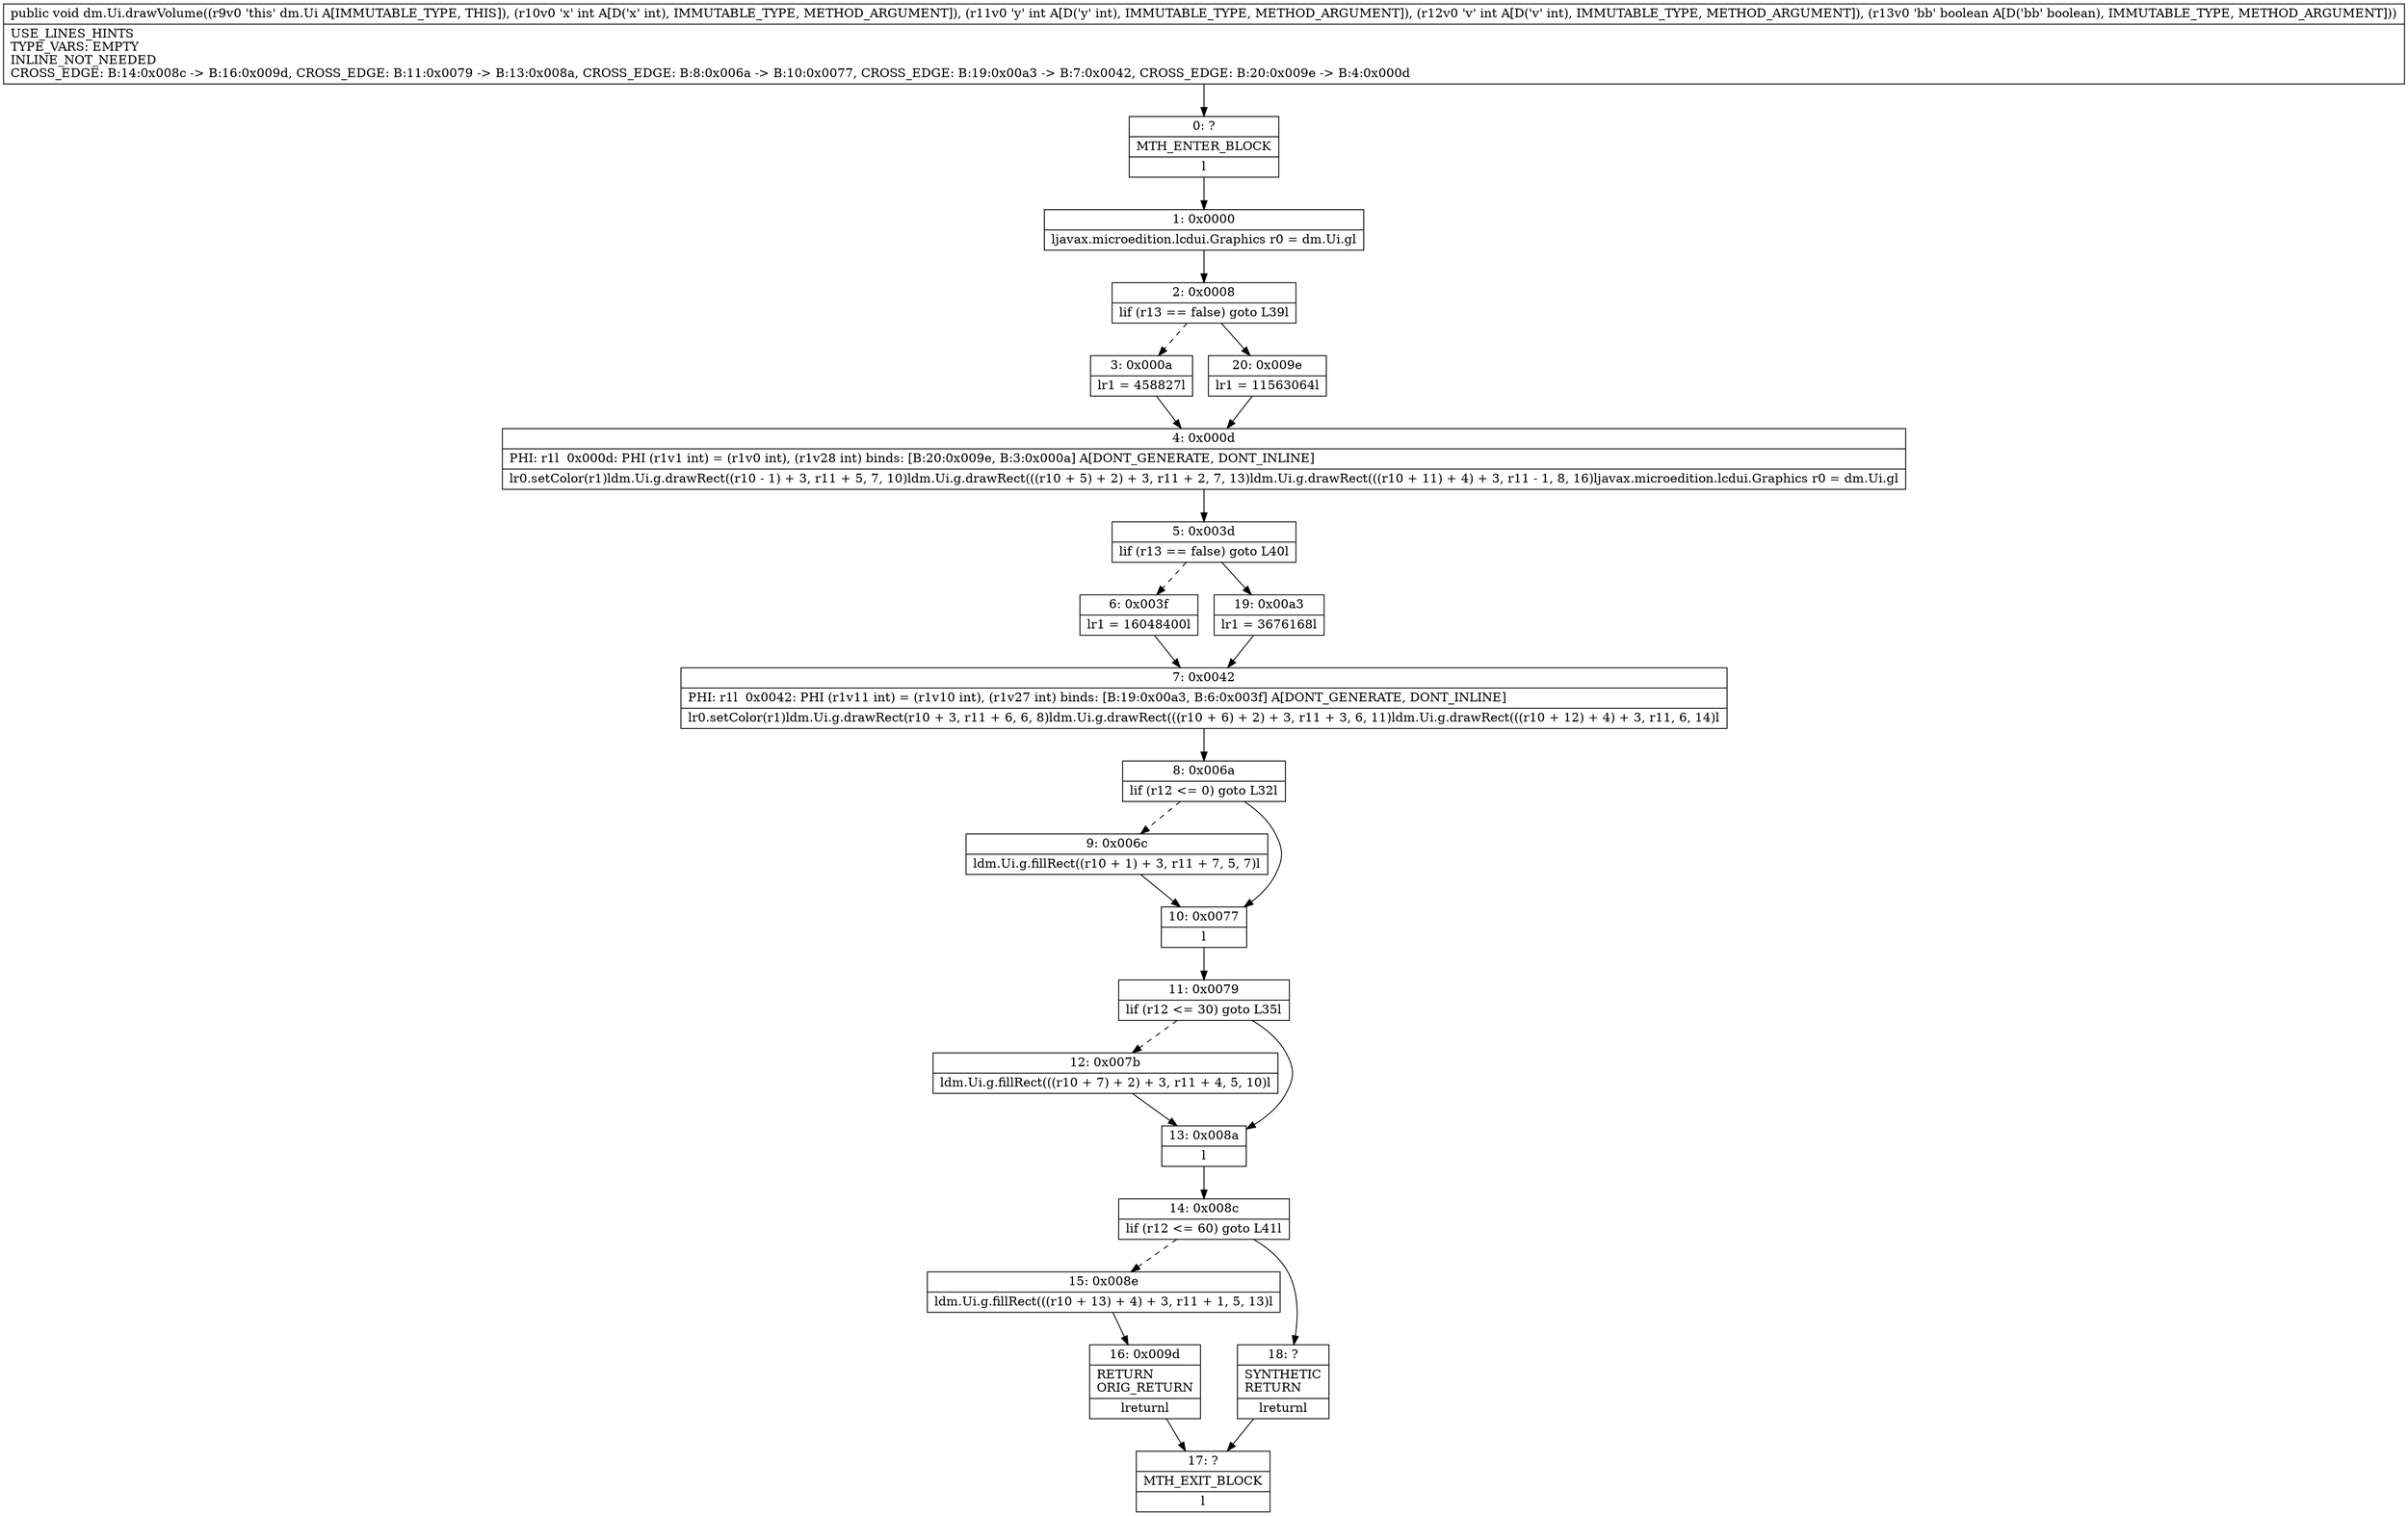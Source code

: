 digraph "CFG fordm.Ui.drawVolume(IIIZ)V" {
Node_0 [shape=record,label="{0\:\ ?|MTH_ENTER_BLOCK\l|l}"];
Node_1 [shape=record,label="{1\:\ 0x0000|ljavax.microedition.lcdui.Graphics r0 = dm.Ui.gl}"];
Node_2 [shape=record,label="{2\:\ 0x0008|lif (r13 == false) goto L39l}"];
Node_3 [shape=record,label="{3\:\ 0x000a|lr1 = 458827l}"];
Node_4 [shape=record,label="{4\:\ 0x000d|PHI: r1l  0x000d: PHI (r1v1 int) = (r1v0 int), (r1v28 int) binds: [B:20:0x009e, B:3:0x000a] A[DONT_GENERATE, DONT_INLINE]\l|lr0.setColor(r1)ldm.Ui.g.drawRect((r10 \- 1) + 3, r11 + 5, 7, 10)ldm.Ui.g.drawRect(((r10 + 5) + 2) + 3, r11 + 2, 7, 13)ldm.Ui.g.drawRect(((r10 + 11) + 4) + 3, r11 \- 1, 8, 16)ljavax.microedition.lcdui.Graphics r0 = dm.Ui.gl}"];
Node_5 [shape=record,label="{5\:\ 0x003d|lif (r13 == false) goto L40l}"];
Node_6 [shape=record,label="{6\:\ 0x003f|lr1 = 16048400l}"];
Node_7 [shape=record,label="{7\:\ 0x0042|PHI: r1l  0x0042: PHI (r1v11 int) = (r1v10 int), (r1v27 int) binds: [B:19:0x00a3, B:6:0x003f] A[DONT_GENERATE, DONT_INLINE]\l|lr0.setColor(r1)ldm.Ui.g.drawRect(r10 + 3, r11 + 6, 6, 8)ldm.Ui.g.drawRect(((r10 + 6) + 2) + 3, r11 + 3, 6, 11)ldm.Ui.g.drawRect(((r10 + 12) + 4) + 3, r11, 6, 14)l}"];
Node_8 [shape=record,label="{8\:\ 0x006a|lif (r12 \<= 0) goto L32l}"];
Node_9 [shape=record,label="{9\:\ 0x006c|ldm.Ui.g.fillRect((r10 + 1) + 3, r11 + 7, 5, 7)l}"];
Node_10 [shape=record,label="{10\:\ 0x0077|l}"];
Node_11 [shape=record,label="{11\:\ 0x0079|lif (r12 \<= 30) goto L35l}"];
Node_12 [shape=record,label="{12\:\ 0x007b|ldm.Ui.g.fillRect(((r10 + 7) + 2) + 3, r11 + 4, 5, 10)l}"];
Node_13 [shape=record,label="{13\:\ 0x008a|l}"];
Node_14 [shape=record,label="{14\:\ 0x008c|lif (r12 \<= 60) goto L41l}"];
Node_15 [shape=record,label="{15\:\ 0x008e|ldm.Ui.g.fillRect(((r10 + 13) + 4) + 3, r11 + 1, 5, 13)l}"];
Node_16 [shape=record,label="{16\:\ 0x009d|RETURN\lORIG_RETURN\l|lreturnl}"];
Node_17 [shape=record,label="{17\:\ ?|MTH_EXIT_BLOCK\l|l}"];
Node_18 [shape=record,label="{18\:\ ?|SYNTHETIC\lRETURN\l|lreturnl}"];
Node_19 [shape=record,label="{19\:\ 0x00a3|lr1 = 3676168l}"];
Node_20 [shape=record,label="{20\:\ 0x009e|lr1 = 11563064l}"];
MethodNode[shape=record,label="{public void dm.Ui.drawVolume((r9v0 'this' dm.Ui A[IMMUTABLE_TYPE, THIS]), (r10v0 'x' int A[D('x' int), IMMUTABLE_TYPE, METHOD_ARGUMENT]), (r11v0 'y' int A[D('y' int), IMMUTABLE_TYPE, METHOD_ARGUMENT]), (r12v0 'v' int A[D('v' int), IMMUTABLE_TYPE, METHOD_ARGUMENT]), (r13v0 'bb' boolean A[D('bb' boolean), IMMUTABLE_TYPE, METHOD_ARGUMENT]))  | USE_LINES_HINTS\lTYPE_VARS: EMPTY\lINLINE_NOT_NEEDED\lCROSS_EDGE: B:14:0x008c \-\> B:16:0x009d, CROSS_EDGE: B:11:0x0079 \-\> B:13:0x008a, CROSS_EDGE: B:8:0x006a \-\> B:10:0x0077, CROSS_EDGE: B:19:0x00a3 \-\> B:7:0x0042, CROSS_EDGE: B:20:0x009e \-\> B:4:0x000d\l}"];
MethodNode -> Node_0;
Node_0 -> Node_1;
Node_1 -> Node_2;
Node_2 -> Node_3[style=dashed];
Node_2 -> Node_20;
Node_3 -> Node_4;
Node_4 -> Node_5;
Node_5 -> Node_6[style=dashed];
Node_5 -> Node_19;
Node_6 -> Node_7;
Node_7 -> Node_8;
Node_8 -> Node_9[style=dashed];
Node_8 -> Node_10;
Node_9 -> Node_10;
Node_10 -> Node_11;
Node_11 -> Node_12[style=dashed];
Node_11 -> Node_13;
Node_12 -> Node_13;
Node_13 -> Node_14;
Node_14 -> Node_15[style=dashed];
Node_14 -> Node_18;
Node_15 -> Node_16;
Node_16 -> Node_17;
Node_18 -> Node_17;
Node_19 -> Node_7;
Node_20 -> Node_4;
}

